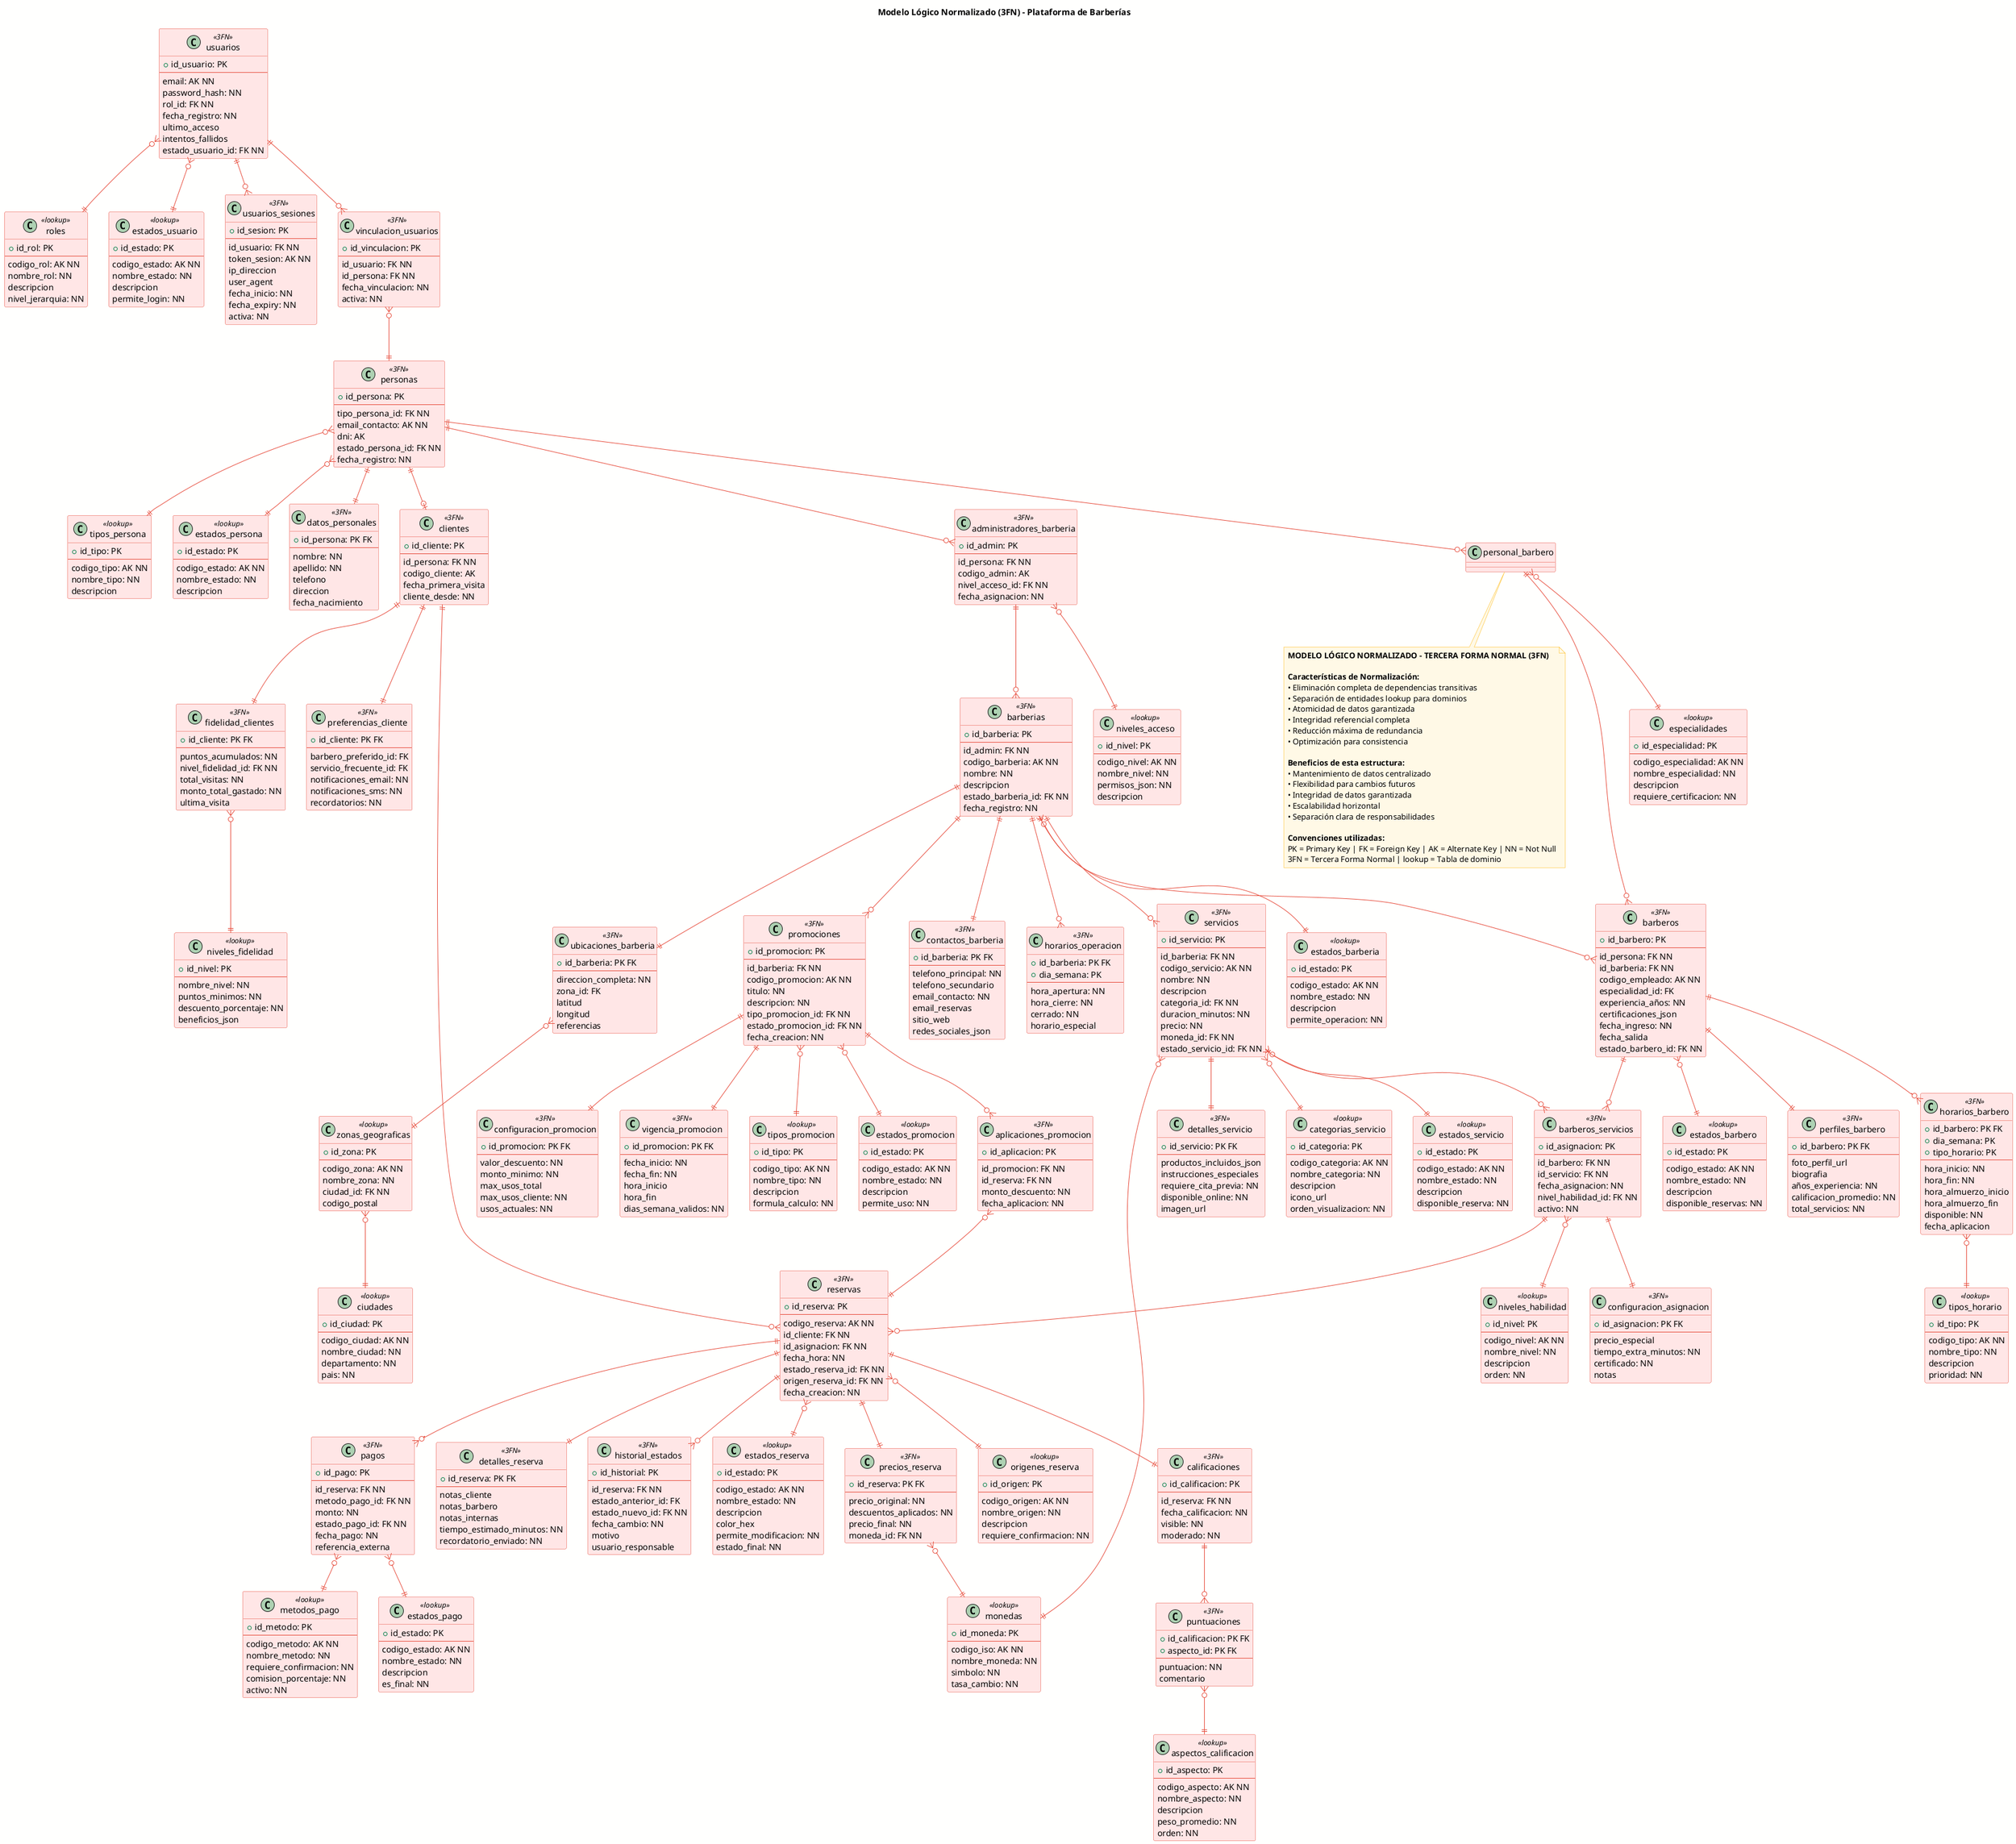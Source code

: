 @startuml modelo_logico_normalizado_3fn
skinparam backgroundColor #FFFFFE
skinparam class {
    BackgroundColor #FFE6E6
    BorderColor #E74C3C
    ArrowColor #E74C3C
}
skinparam note {
    BackgroundColor #FFF9E6
    BorderColor #FFB300
}

title Modelo Lógico Normalizado (3FN) - Plataforma de Barberías

' === SISTEMA DE AUTENTICACIÓN NORMALIZADO ===

class usuarios <<3FN>> {
    +id_usuario: PK
    --
    email: AK NN
    password_hash: NN
    rol_id: FK NN
    fecha_registro: NN
    ultimo_acceso
    intentos_fallidos
    estado_usuario_id: FK NN
}

class roles <<lookup>> {
    +id_rol: PK
    --
    codigo_rol: AK NN
    nombre_rol: NN
    descripcion
    nivel_jerarquia: NN
}

class estados_usuario <<lookup>> {
    +id_estado: PK
    --
    codigo_estado: AK NN
    nombre_estado: NN
    descripcion
    permite_login: NN
}

class usuarios_sesiones <<3FN>> {
    +id_sesion: PK
    --
    id_usuario: FK NN
    token_sesion: AK NN
    ip_direccion
    user_agent
    fecha_inicio: NN
    fecha_expiry: NN
    activa: NN
}

' === ENTIDADES DE PERSONAS NORMALIZADAS ===

class personas <<3FN>> {
    +id_persona: PK
    --
    tipo_persona_id: FK NN
    email_contacto: AK NN
    dni: AK
    estado_persona_id: FK NN
    fecha_registro: NN
}

class tipos_persona <<lookup>> {
    +id_tipo: PK
    --
    codigo_tipo: AK NN
    nombre_tipo: NN
    descripcion
}

class estados_persona <<lookup>> {
    +id_estado: PK
    --
    codigo_estado: AK NN
    nombre_estado: NN
    descripcion
}

class datos_personales <<3FN>> {
    +id_persona: PK FK
    --
    nombre: NN
    apellido: NN
    telefono
    direccion
    fecha_nacimiento
}

class vinculacion_usuarios <<3FN>> {
    +id_vinculacion: PK
    --
    id_usuario: FK NN
    id_persona: FK NN
    fecha_vinculacion: NN
    activa: NN
}

class clientes <<3FN>> {
    +id_cliente: PK
    --
    id_persona: FK NN
    codigo_cliente: AK
    fecha_primera_visita
    cliente_desde: NN
}

class fidelidad_clientes <<3FN>> {
    +id_cliente: PK FK
    --
    puntos_acumulados: NN
    nivel_fidelidad_id: FK NN
    total_visitas: NN
    monto_total_gastado: NN
    ultima_visita
}

class niveles_fidelidad <<lookup>> {
    +id_nivel: PK
    --
    nombre_nivel: NN
    puntos_minimos: NN
    descuento_porcentaje: NN
    beneficios_json
}

class preferencias_cliente <<3FN>> {
    +id_cliente: PK FK
    --
    barbero_preferido_id: FK
    servicio_frecuente_id: FK
    notificaciones_email: NN
    notificaciones_sms: NN
    recordatorios: NN
}

class administradores_barberia <<3FN>> {
    +id_admin: PK
    --
    id_persona: FK NN
    codigo_admin: AK
    nivel_acceso_id: FK NN
    fecha_asignacion: NN
}

class niveles_acceso <<lookup>> {
    +id_nivel: PK
    --
    codigo_nivel: AK NN
    nombre_nivel: NN
    permisos_json: NN
    descripcion
}

class especialidades <<lookup>> {
    +id_especialidad: PK
    --
    codigo_especialidad: AK NN
    nombre_especialidad: NN
    descripcion
    requiere_certificacion: NN
}

' === ESTRUCTURA DE BARBERÍAS NORMALIZADA ===

class barberias <<3FN>> {
    +id_barberia: PK
    --
    id_admin: FK NN
    codigo_barberia: AK NN
    nombre: NN
    descripcion
    estado_barberia_id: FK NN
    fecha_registro: NN
}

class estados_barberia <<lookup>> {
    +id_estado: PK
    --
    codigo_estado: AK NN
    nombre_estado: NN
    descripcion
    permite_operacion: NN
}

class ubicaciones_barberia <<3FN>> {
    +id_barberia: PK FK
    --
    direccion_completa: NN
    zona_id: FK
    latitud
    longitud
    referencias
}

class zonas_geograficas <<lookup>> {
    +id_zona: PK
    --
    codigo_zona: AK NN
    nombre_zona: NN
    ciudad_id: FK NN
    codigo_postal
}

class ciudades <<lookup>> {
    +id_ciudad: PK
    --
    codigo_ciudad: AK NN
    nombre_ciudad: NN
    departamento: NN
    pais: NN
}

class contactos_barberia <<3FN>> {
    +id_barberia: PK FK
    --
    telefono_principal: NN
    telefono_secundario
    email_contacto: NN
    email_reservas
    sitio_web
    redes_sociales_json
}

class horarios_operacion <<3FN>> {
    +id_barberia: PK FK
    +dia_semana: PK
    --
    hora_apertura: NN
    hora_cierre: NN
    cerrado: NN
    horario_especial
}

' === BARBEROS Y EMPLEADOS ===

class barberos <<3FN>> {
    +id_barbero: PK
    --
    id_persona: FK NN
    id_barberia: FK NN
    codigo_empleado: AK NN
    especialidad_id: FK
    experiencia_años: NN
    certificaciones_json
    fecha_ingreso: NN
    fecha_salida
    estado_barbero_id: FK NN
}

class estados_barbero <<lookup>> {
    +id_estado: PK
    --
    codigo_estado: AK NN
    nombre_estado: NN
    descripcion
    disponible_reservas: NN
}

class perfiles_barbero <<3FN>> {
    +id_barbero: PK FK
    --
    foto_perfil_url
    biografia
    años_experiencia: NN
    calificacion_promedio: NN
    total_servicios: NN
}

class horarios_barbero <<3FN>> {
    +id_barbero: PK FK
    +dia_semana: PK
    +tipo_horario: PK
    --
    hora_inicio: NN
    hora_fin: NN
    hora_almuerzo_inicio
    hora_almuerzo_fin
    disponible: NN
    fecha_aplicacion
}

class tipos_horario <<lookup>> {
    +id_tipo: PK
    --
    codigo_tipo: AK NN
    nombre_tipo: NN
    descripcion
    prioridad: NN
}

' === SERVICIOS NORMALIZADOS ===

class servicios <<3FN>> {
    +id_servicio: PK
    --
    id_barberia: FK NN
    codigo_servicio: AK NN
    nombre: NN
    descripcion
    categoria_id: FK NN
    duracion_minutos: NN
    precio: NN
    moneda_id: FK NN
    estado_servicio_id: FK NN
}

class categorias_servicio <<lookup>> {
    +id_categoria: PK
    --
    codigo_categoria: AK NN
    nombre_categoria: NN
    descripcion
    icono_url
    orden_visualizacion: NN
}

class estados_servicio <<lookup>> {
    +id_estado: PK
    --
    codigo_estado: AK NN
    nombre_estado: NN
    descripcion
    disponible_reserva: NN
}

class monedas <<lookup>> {
    +id_moneda: PK
    --
    codigo_iso: AK NN
    nombre_moneda: NN
    simbolo: NN
    tasa_cambio: NN
}

class detalles_servicio <<3FN>> {
    +id_servicio: PK FK
    --
    productos_incluidos_json
    instrucciones_especiales
    requiere_cita_previa: NN
    disponible_online: NN
    imagen_url
}

' === ASIGNACIONES Y CAPACIDADES ===

class barberos_servicios <<3FN>> {
    +id_asignacion: PK
    --
    id_barbero: FK NN
    id_servicio: FK NN
    fecha_asignacion: NN
    nivel_habilidad_id: FK NN
    activo: NN
}

class niveles_habilidad <<lookup>> {
    +id_nivel: PK
    --
    codigo_nivel: AK NN
    nombre_nivel: NN
    descripcion
    orden: NN
}

class configuracion_asignacion <<3FN>> {
    +id_asignacion: PK FK
    --
    precio_especial
    tiempo_extra_minutos: NN
    certificado: NN
    notas
}

' === RESERVAS NORMALIZADAS ===

class reservas <<3FN>> {
    +id_reserva: PK
    --
    codigo_reserva: AK NN
    id_cliente: FK NN
    id_asignacion: FK NN
    fecha_hora: NN
    estado_reserva_id: FK NN
    origen_reserva_id: FK NN
    fecha_creacion: NN
}

class estados_reserva <<lookup>> {
    +id_estado: PK
    --
    codigo_estado: AK NN
    nombre_estado: NN
    descripcion
    color_hex
    permite_modificacion: NN
    estado_final: NN
}

class origenes_reserva <<lookup>> {
    +id_origen: PK
    --
    codigo_origen: AK NN
    nombre_origen: NN
    descripcion
    requiere_confirmacion: NN
}

class detalles_reserva <<3FN>> {
    +id_reserva: PK FK
    --
    notas_cliente
    notas_barbero
    notas_internas
    tiempo_estimado_minutos: NN
    recordatorio_enviado: NN
}

class precios_reserva <<3FN>> {
    +id_reserva: PK FK
    --
    precio_original: NN
    descuentos_aplicados: NN
    precio_final: NN
    moneda_id: FK NN
}

class historial_estados <<3FN>> {
    +id_historial: PK
    --
    id_reserva: FK NN
    estado_anterior_id: FK
    estado_nuevo_id: FK NN
    fecha_cambio: NN
    motivo
    usuario_responsable
}

' === PAGOS Y TRANSACCIONES ===

class pagos <<3FN>> {
    +id_pago: PK
    --
    id_reserva: FK NN
    metodo_pago_id: FK NN
    monto: NN
    estado_pago_id: FK NN
    fecha_pago: NN
    referencia_externa
}

class metodos_pago <<lookup>> {
    +id_metodo: PK
    --
    codigo_metodo: AK NN
    nombre_metodo: NN
    requiere_confirmacion: NN
    comision_porcentaje: NN
    activo: NN
}

class estados_pago <<lookup>> {
    +id_estado: PK
    --
    codigo_estado: AK NN
    nombre_estado: NN
    descripcion
    es_final: NN
}

' === CALIFICACIONES NORMALIZADAS ===

class calificaciones <<3FN>> {
    +id_calificacion: PK
    --
    id_reserva: FK NN
    fecha_calificacion: NN
    visible: NN
    moderado: NN
}

class puntuaciones <<3FN>> {
    +id_calificacion: PK FK
    +aspecto_id: PK FK
    --
    puntuacion: NN
    comentario
}

class aspectos_calificacion <<lookup>> {
    +id_aspecto: PK
    --
    codigo_aspecto: AK NN
    nombre_aspecto: NN
    descripcion
    peso_promedio: NN
    orden: NN
}

' === PROMOCIONES Y MARKETING ===

class promociones <<3FN>> {
    +id_promocion: PK
    --
    id_barberia: FK NN
    codigo_promocion: AK NN
    titulo: NN
    descripcion: NN
    tipo_promocion_id: FK NN
    estado_promocion_id: FK NN
    fecha_creacion: NN
}

class tipos_promocion <<lookup>> {
    +id_tipo: PK
    --
    codigo_tipo: AK NN
    nombre_tipo: NN
    descripcion
    formula_calculo: NN
}

class estados_promocion <<lookup>> {
    +id_estado: PK
    --
    codigo_estado: AK NN
    nombre_estado: NN
    descripcion
    permite_uso: NN
}

class configuracion_promocion <<3FN>> {
    +id_promocion: PK FK
    --
    valor_descuento: NN
    monto_minimo: NN
    max_usos_total
    max_usos_cliente: NN
    usos_actuales: NN
}

class vigencia_promocion <<3FN>> {
    +id_promocion: PK FK
    --
    fecha_inicio: NN
    fecha_fin: NN
    hora_inicio
    hora_fin
    dias_semana_validos: NN
}

class aplicaciones_promocion <<3FN>> {
    +id_aplicacion: PK
    --
    id_promocion: FK NN
    id_reserva: FK NN
    monto_descuento: NN
    fecha_aplicacion: NN
}

' === RELACIONES REFERENCIALES NORMALIZADAS ===

' Sistema de autenticación
usuarios }o--|| roles
usuarios }o--|| estados_usuario
usuarios ||--o{ usuarios_sesiones
usuarios ||--o{ vinculacion_usuarios

' Personas y vinculaciones
personas }o--|| tipos_persona
personas }o--|| estados_persona
personas ||--|| datos_personales
vinculacion_usuarios }o--|| personas

' Clientes
personas ||--o| clientes
clientes ||--|| fidelidad_clientes
fidelidad_clientes }o--|| niveles_fidelidad
clientes ||--|| preferencias_cliente

' Administradores
personas ||--o{ administradores_barberia
administradores_barberia }o--|| niveles_acceso

' Personal barbero
personas ||--o{ personal_barbero
personal_barbero }o--|| especialidades

' Barberías
administradores_barberia ||--o{ barberias
barberias }o--|| estados_barberia
barberias ||--|| ubicaciones_barberia
ubicaciones_barberia }o--|| zonas_geograficas
zonas_geograficas }o--|| ciudades
barberias ||--|| contactos_barberia
barberias ||--o{ horarios_operacion

' Barberos
personal_barbero ||--o{ barberos
barberias ||--o{ barberos
barberos }o--|| estados_barbero
barberos ||--|| perfiles_barbero
barberos ||--o{ horarios_barbero
horarios_barbero }o--|| tipos_horario

' Servicios
barberias ||--o{ servicios
servicios }o--|| categorias_servicio
servicios }o--|| estados_servicio
servicios }o--|| monedas
servicios ||--|| detalles_servicio

' Asignaciones
barberos ||--o{ barberos_servicios
servicios ||--o{ barberos_servicios
barberos_servicios }o--|| niveles_habilidad
barberos_servicios ||--|| configuracion_asignacion

' Reservas
clientes ||--o{ reservas
barberos_servicios ||--o{ reservas
reservas }o--|| estados_reserva
reservas }o--|| origenes_reserva
reservas ||--|| detalles_reserva
reservas ||--|| precios_reserva
precios_reserva }o--|| monedas
reservas ||--o{ historial_estados

' Pagos
reservas ||--o{ pagos
pagos }o--|| metodos_pago
pagos }o--|| estados_pago

' Calificaciones
reservas ||--|| calificaciones
calificaciones ||--o{ puntuaciones
puntuaciones }o--|| aspectos_calificacion

' Promociones
barberias ||--o{ promociones
promociones }o--|| tipos_promocion
promociones }o--|| estados_promocion
promociones ||--|| configuracion_promocion
promociones ||--|| vigencia_promocion
promociones ||--o{ aplicaciones_promocion
aplicaciones_promocion }o--|| reservas

note bottom
  **MODELO LÓGICO NORMALIZADO - TERCERA FORMA NORMAL (3FN)**
  
  **Características de Normalización:**
  • Eliminación completa de dependencias transitivas
  • Separación de entidades lookup para dominios
  • Atomicidad de datos garantizada
  • Integridad referencial completa
  • Reducción máxima de redundancia
  • Optimización para consistencia
  
  **Beneficios de esta estructura:**
  • Mantenimiento de datos centralizado
  • Flexibilidad para cambios futuros
  • Integridad de datos garantizada
  • Escalabilidad horizontal
  • Separación clara de responsabilidades
  
  **Convenciones utilizadas:**
  PK = Primary Key | FK = Foreign Key | AK = Alternate Key | NN = Not Null
  3FN = Tercera Forma Normal | lookup = Tabla de dominio
end note

@enduml